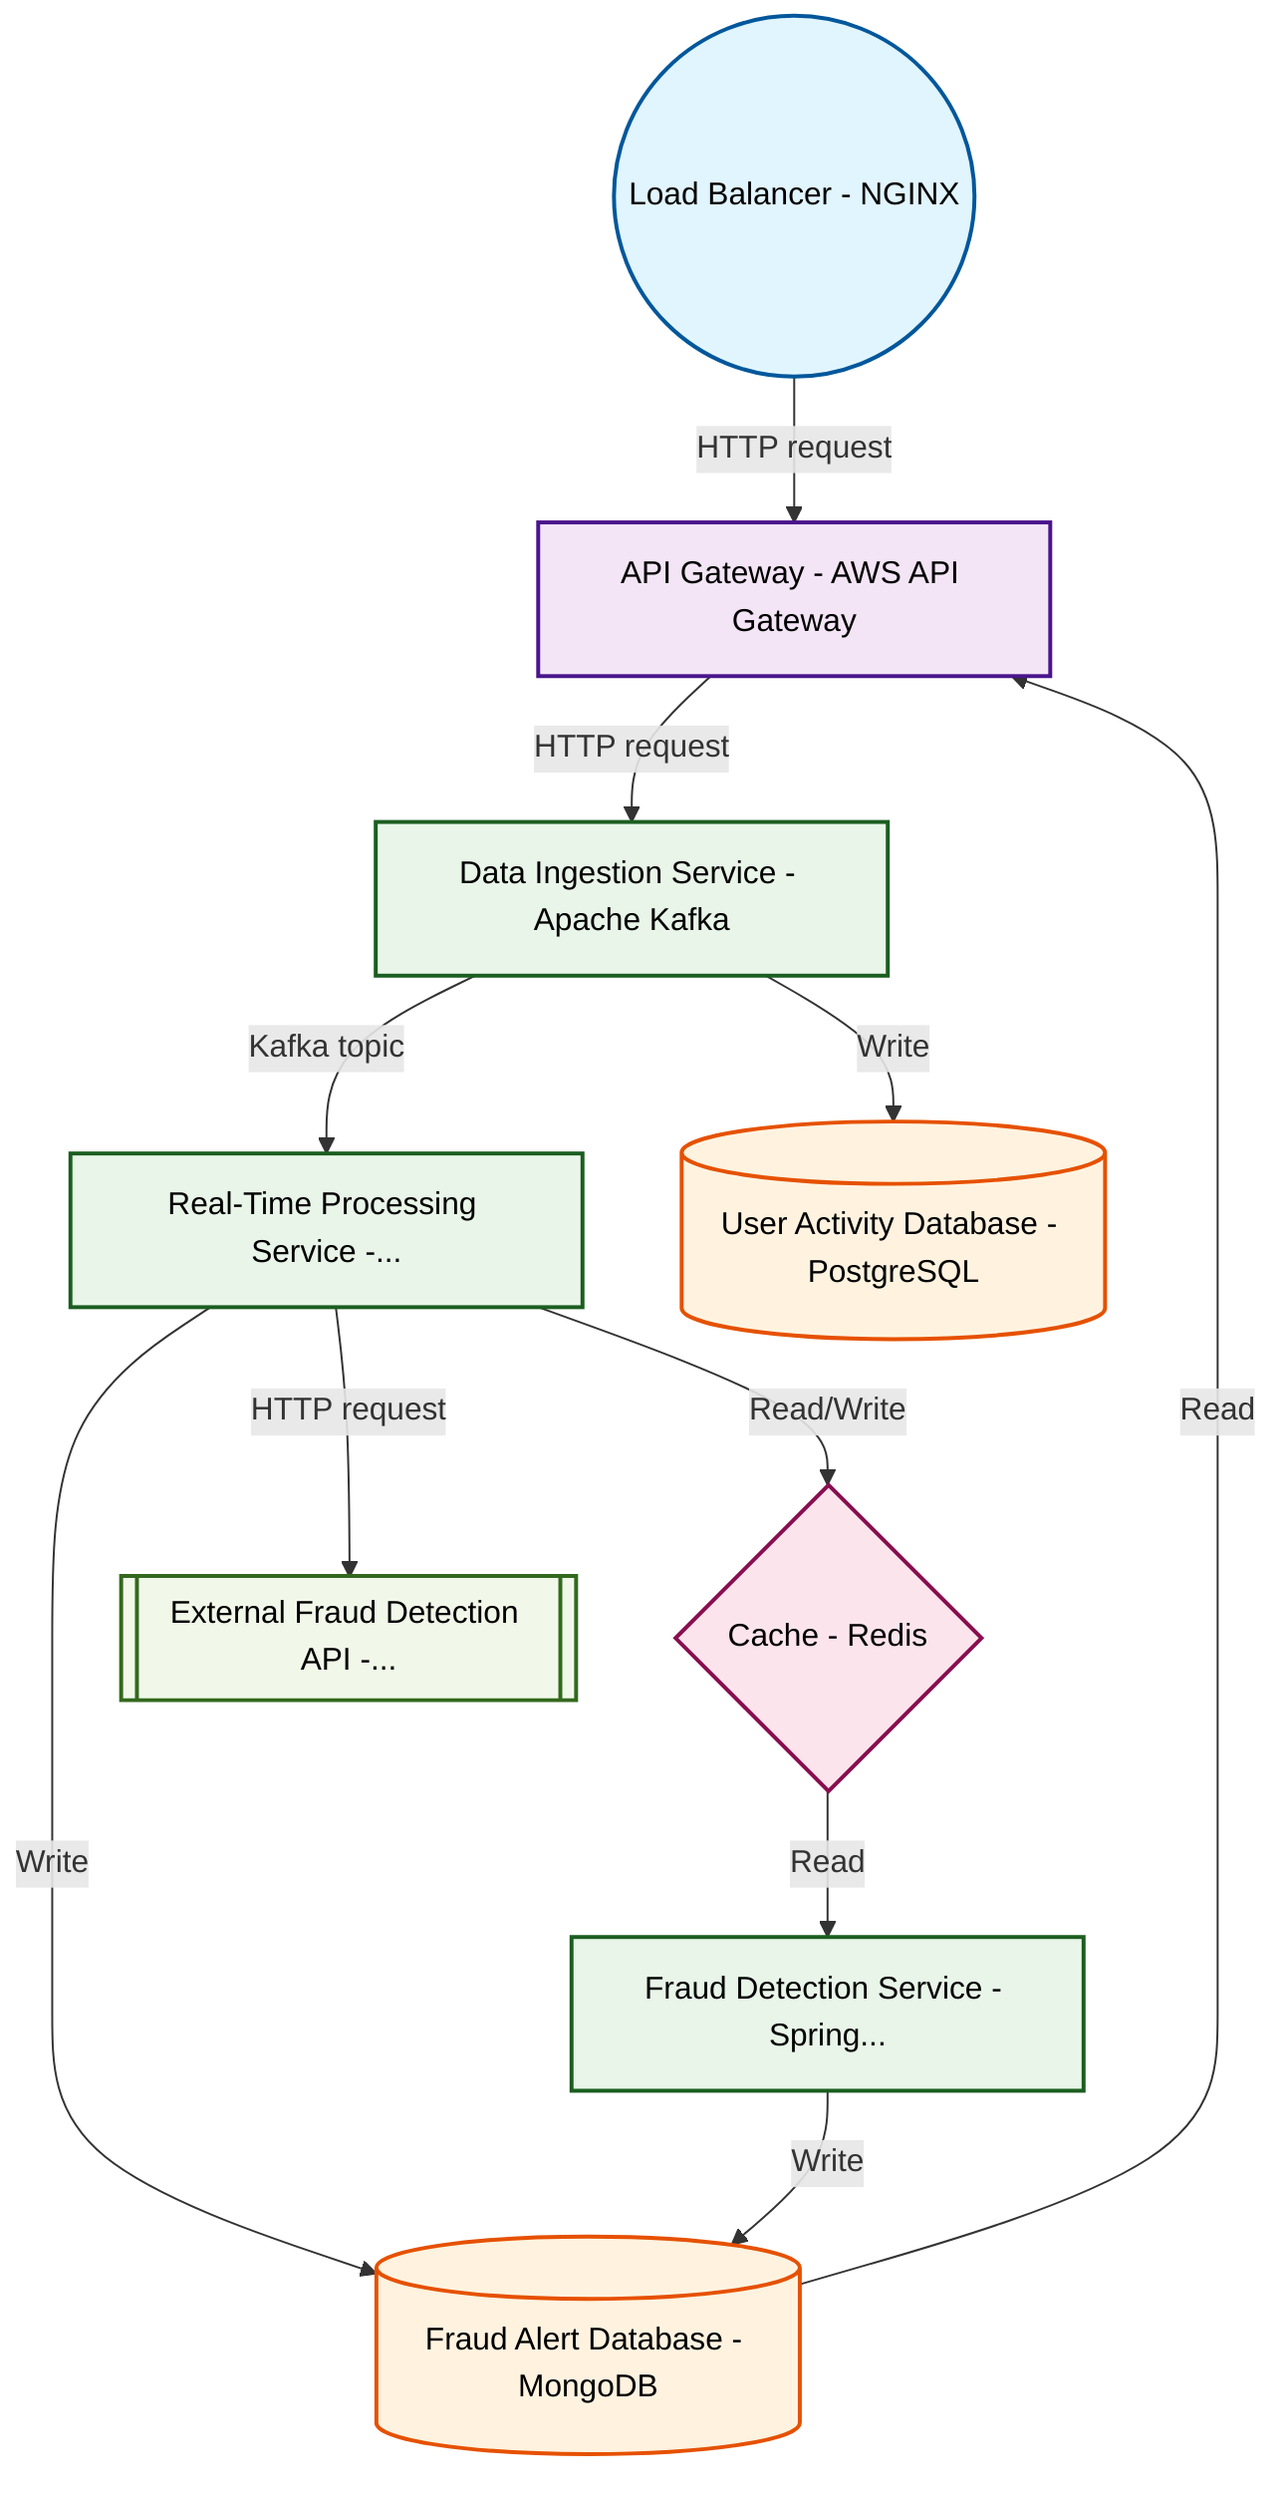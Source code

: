graph TB

    %% Professional Software Architecture Styling
    classDef userInterface fill:#e1f5fe,stroke:#01579b,stroke-width:2px,color:#000
    classDef apiLayer fill:#f3e5f5,stroke:#4a148c,stroke-width:2px,color:#000
    classDef service fill:#e8f5e8,stroke:#1b5e20,stroke-width:2px,color:#000
    classDef database fill:#fff3e0,stroke:#e65100,stroke-width:2px,color:#000
    classDef cache fill:#fce4ec,stroke:#880e4f,stroke-width:2px,color:#000
    classDef external fill:#f1f8e9,stroke:#33691e,stroke-width:2px,color:#000

    lb1((Load Balancer - NGINX))
    api_gateway[API Gateway - AWS API Gateway]
    fraud_detection_service[Fraud Detection Service - Spring...]
    data_ingestion_service[Data Ingestion Service - Apache Kafka]
    real_time_processing_service[Real-Time Processing Service -...]
    user_activity_db[(User Activity Database - PostgreSQL)]
    fraud_alert_db[(Fraud Alert Database - MongoDB)]
    cache{Cache - Redis}
    external_api[[External Fraud Detection API -...]]

    lb1 -->|HTTP request| api_gateway
    api_gateway -->|HTTP request| data_ingestion_service
    data_ingestion_service -->|Write| user_activity_db
    data_ingestion_service -->|Kafka topic| real_time_processing_service
    real_time_processing_service -->|Read/Write| cache
    real_time_processing_service -->|Write| fraud_alert_db
    real_time_processing_service -->|HTTP request| external_api
    fraud_alert_db -->|Read| api_gateway
    cache -->|Read| fraud_detection_service
    fraud_detection_service -->|Write| fraud_alert_db

    class lb1 userInterface
    class api_gateway apiLayer
    class fraud_detection_service service
    class data_ingestion_service service
    class real_time_processing_service service
    class user_activity_db database
    class fraud_alert_db database
    class cache cache
    class external_api external